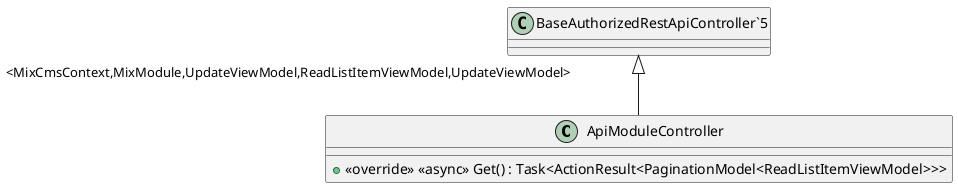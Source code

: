 @startuml
class ApiModuleController {
    + <<override>> <<async>> Get() : Task<ActionResult<PaginationModel<ReadListItemViewModel>>>
}
"BaseAuthorizedRestApiController`5" "<MixCmsContext,MixModule,UpdateViewModel,ReadListItemViewModel,UpdateViewModel>" <|-- ApiModuleController
@enduml
